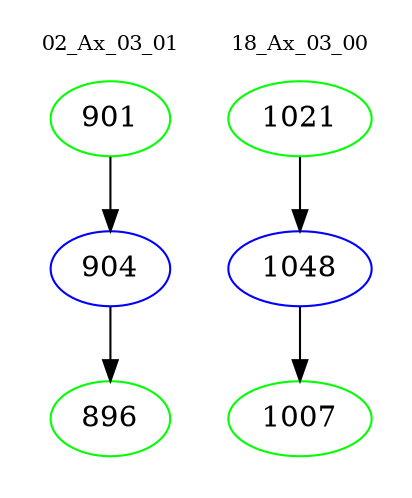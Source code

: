 digraph{
subgraph cluster_0 {
color = white
label = "02_Ax_03_01";
fontsize=10;
T0_901 [label="901", color="green"]
T0_901 -> T0_904 [color="black"]
T0_904 [label="904", color="blue"]
T0_904 -> T0_896 [color="black"]
T0_896 [label="896", color="green"]
}
subgraph cluster_1 {
color = white
label = "18_Ax_03_00";
fontsize=10;
T1_1021 [label="1021", color="green"]
T1_1021 -> T1_1048 [color="black"]
T1_1048 [label="1048", color="blue"]
T1_1048 -> T1_1007 [color="black"]
T1_1007 [label="1007", color="green"]
}
}
